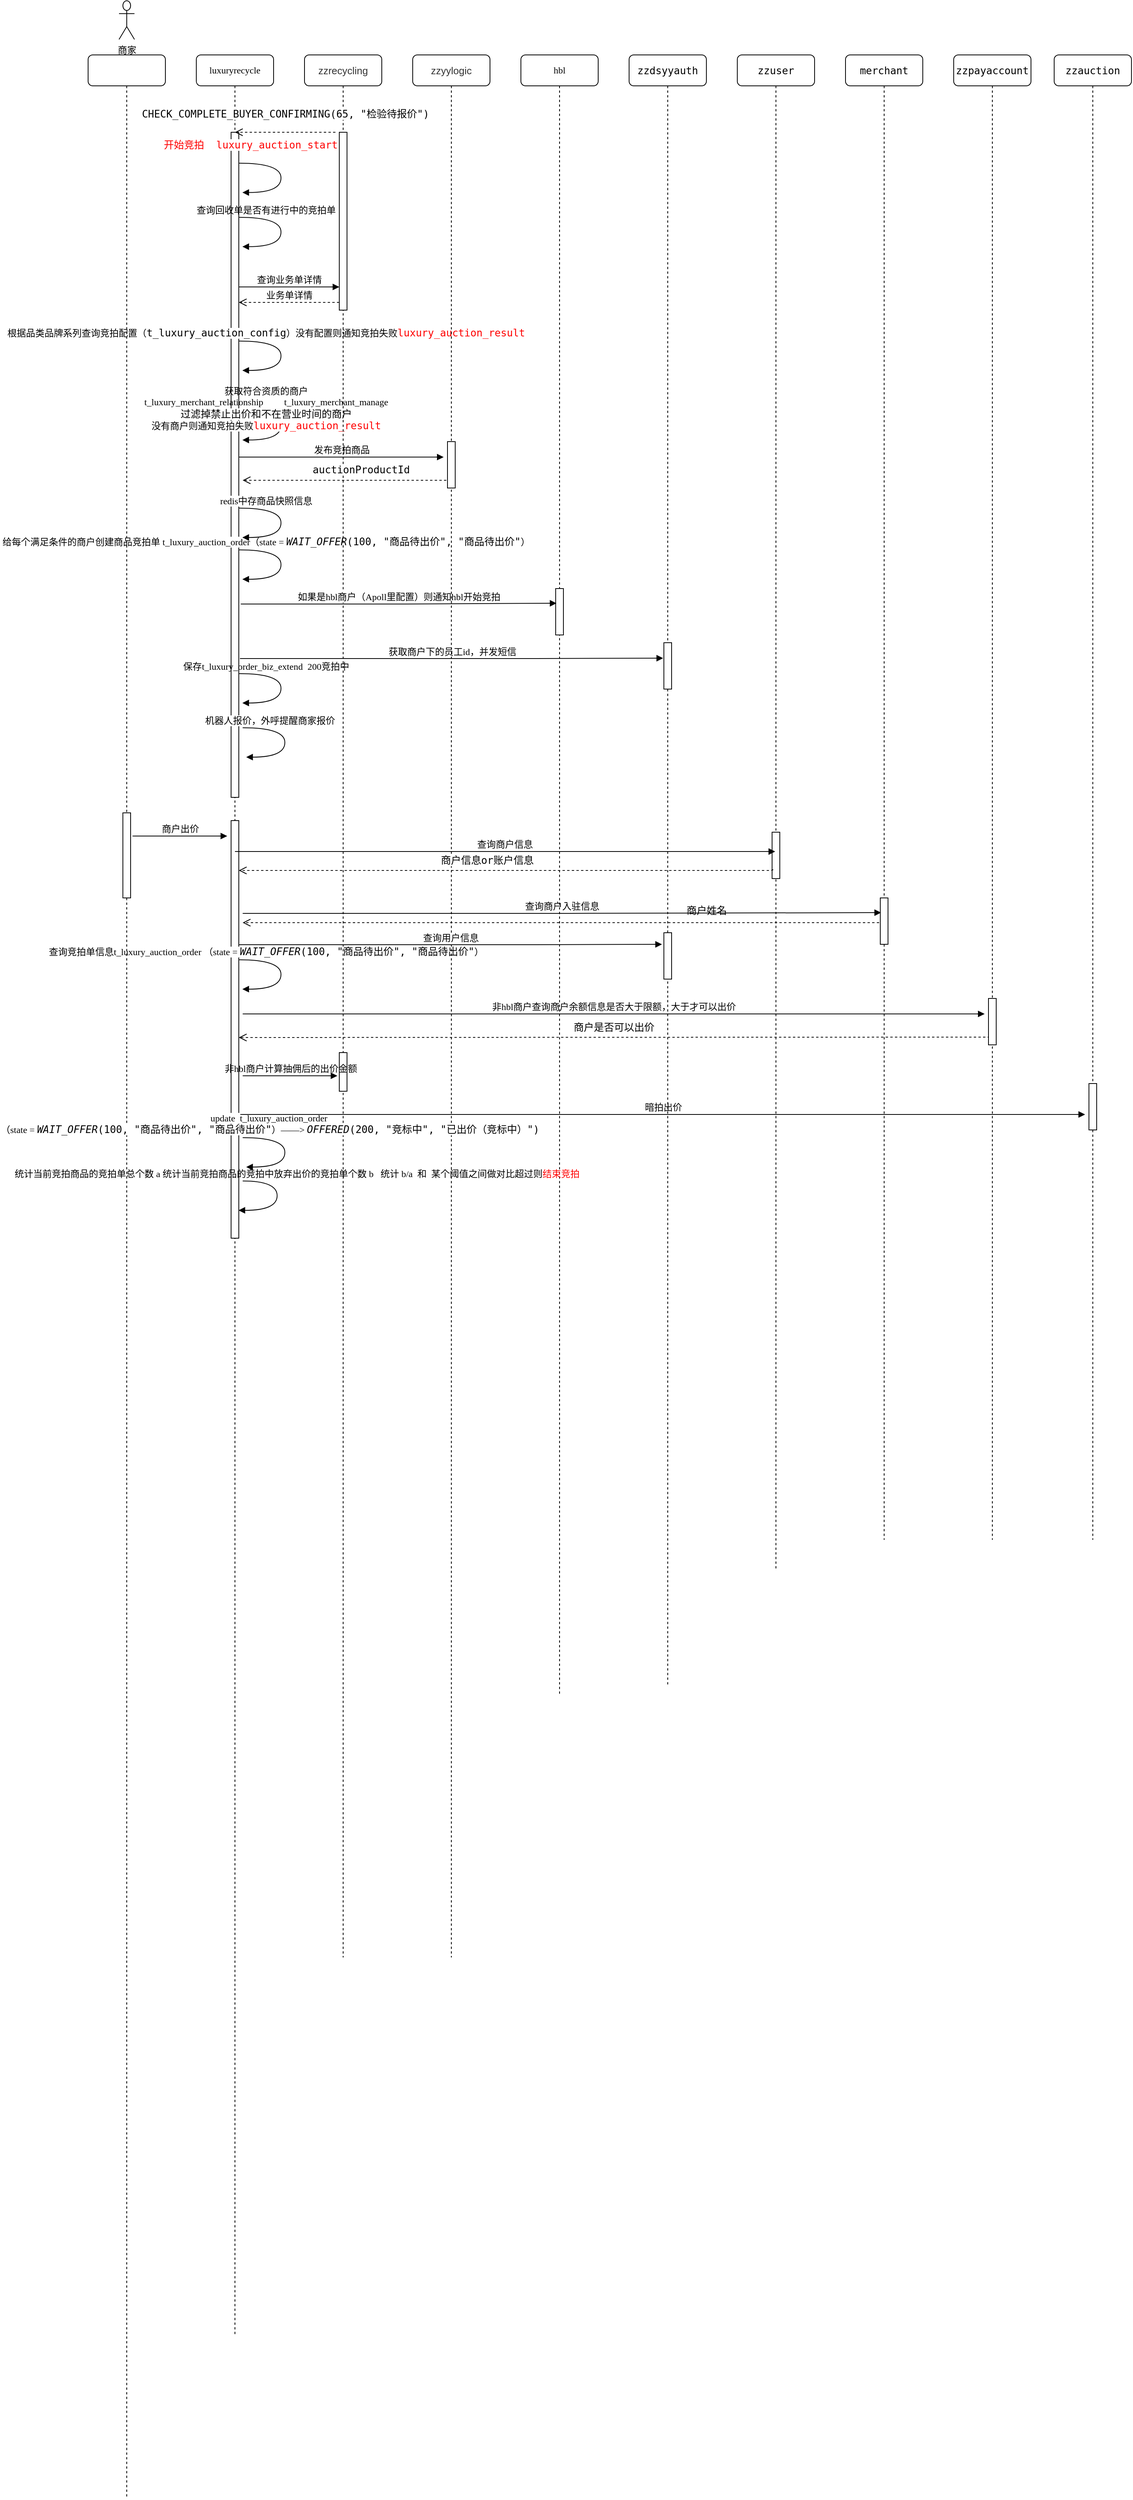 <mxfile version="25.0.3">
  <diagram name="Page-1" id="13e1069c-82ec-6db2-03f1-153e76fe0fe0">
    <mxGraphModel dx="2366" dy="650" grid="1" gridSize="10" guides="1" tooltips="1" connect="1" arrows="1" fold="1" page="1" pageScale="1" pageWidth="1100" pageHeight="850" background="none" math="0" shadow="0">
      <root>
        <mxCell id="0" />
        <mxCell id="1" parent="0" />
        <mxCell id="7baba1c4bc27f4b0-2" value="luxuryrecycle" style="shape=umlLifeline;perimeter=lifelinePerimeter;whiteSpace=wrap;html=1;container=1;collapsible=0;recursiveResize=0;outlineConnect=0;rounded=1;shadow=0;comic=0;labelBackgroundColor=none;strokeWidth=1;fontFamily=Verdana;fontSize=12;align=center;" parent="1" vertex="1">
          <mxGeometry x="120" y="80" width="100" height="2950" as="geometry" />
        </mxCell>
        <mxCell id="7baba1c4bc27f4b0-10" value="" style="html=1;points=[];perimeter=orthogonalPerimeter;rounded=0;shadow=0;comic=0;labelBackgroundColor=none;strokeWidth=1;fontFamily=Verdana;fontSize=12;align=center;" parent="7baba1c4bc27f4b0-2" vertex="1">
          <mxGeometry x="45" y="100" width="10" height="860" as="geometry" />
        </mxCell>
        <mxCell id="7baba1c4bc27f4b0-35" value="查询回收单是否有进行中的竞拍单" style="html=1;verticalAlign=bottom;endArrow=block;labelBackgroundColor=none;fontFamily=Verdana;fontSize=12;elbow=vertical;edgeStyle=orthogonalEdgeStyle;curved=1;entryX=1;entryY=0.286;entryPerimeter=0;exitX=1.038;exitY=0.345;exitPerimeter=0;" parent="7baba1c4bc27f4b0-2" edge="1">
          <mxGeometry x="-0.509" relative="1" as="geometry">
            <mxPoint x="55.0" y="210.0" as="sourcePoint" />
            <mxPoint x="59.62" y="247.92" as="targetPoint" />
            <Array as="points">
              <mxPoint x="109.62" y="209.9" />
              <mxPoint x="109.62" y="247.9" />
            </Array>
            <mxPoint as="offset" />
          </mxGeometry>
        </mxCell>
        <mxCell id="wZEFfsgulWvUyu0J_CY3-9" value="&lt;span style=&quot;background-color: rgb(255, 255, 255);&quot;&gt;根据品类品牌系列查询竞拍配置（&lt;span style=&quot;font-family: &amp;quot;JetBrains Mono&amp;quot;, monospace; font-size: 9.8pt;&quot;&gt;t_luxury_auction_config&lt;/span&gt;）没有配置则通知竞拍失败&lt;/span&gt;&lt;span style=&quot;font-family: &amp;quot;JetBrains Mono&amp;quot;, monospace; font-size: 9.8pt; background-color: rgb(255, 255, 255);&quot;&gt;&lt;font style=&quot;&quot; color=&quot;#ff0000&quot;&gt;luxury_auction_result&lt;/font&gt;&lt;/span&gt;" style="html=1;verticalAlign=bottom;endArrow=block;labelBackgroundColor=none;fontFamily=Verdana;fontSize=12;elbow=vertical;edgeStyle=orthogonalEdgeStyle;curved=1;entryX=1;entryY=0.286;entryPerimeter=0;exitX=1.038;exitY=0.345;exitPerimeter=0;" edge="1" parent="7baba1c4bc27f4b0-2">
          <mxGeometry x="-0.509" relative="1" as="geometry">
            <mxPoint x="55.0" y="370.04" as="sourcePoint" />
            <mxPoint x="59.62" y="407.96" as="targetPoint" />
            <Array as="points">
              <mxPoint x="109.62" y="369.94" />
              <mxPoint x="109.62" y="407.94" />
            </Array>
            <mxPoint as="offset" />
          </mxGeometry>
        </mxCell>
        <mxCell id="wZEFfsgulWvUyu0J_CY3-10" value="&lt;div style=&quot;&quot;&gt;&lt;pre style=&quot;font-family: &amp;quot;JetBrains Mono&amp;quot;, monospace; font-size: 9.8pt;&quot;&gt;&lt;font style=&quot;background-color: rgb(255, 255, 255);&quot; color=&quot;#ff0000&quot;&gt;开始竞拍  luxury_auction_start&lt;/font&gt;&lt;/pre&gt;&lt;/div&gt;" style="html=1;verticalAlign=bottom;endArrow=block;labelBackgroundColor=none;fontFamily=Verdana;fontSize=12;elbow=vertical;edgeStyle=orthogonalEdgeStyle;curved=1;entryX=1;entryY=0.286;entryPerimeter=0;exitX=1.038;exitY=0.345;exitPerimeter=0;" edge="1" parent="7baba1c4bc27f4b0-2">
          <mxGeometry x="-0.789" relative="1" as="geometry">
            <mxPoint x="55.0" y="140.0" as="sourcePoint" />
            <mxPoint x="59.62" y="177.92" as="targetPoint" />
            <Array as="points">
              <mxPoint x="109.62" y="139.9" />
              <mxPoint x="109.62" y="177.9" />
            </Array>
            <mxPoint as="offset" />
          </mxGeometry>
        </mxCell>
        <mxCell id="wZEFfsgulWvUyu0J_CY3-11" value="业务单详情" style="html=1;verticalAlign=bottom;endArrow=open;dashed=1;endSize=8;labelBackgroundColor=none;fontFamily=Verdana;fontSize=12;edgeStyle=elbowEdgeStyle;elbow=vertical;" edge="1" parent="7baba1c4bc27f4b0-2">
          <mxGeometry relative="1" as="geometry">
            <mxPoint x="55" y="320" as="targetPoint" />
            <Array as="points">
              <mxPoint x="130" y="320" />
              <mxPoint x="160" y="320" />
            </Array>
            <mxPoint x="185" y="320" as="sourcePoint" />
          </mxGeometry>
        </mxCell>
        <mxCell id="wZEFfsgulWvUyu0J_CY3-12" value="获取符合资质的商户&lt;div&gt;t_luxury_merchant_relationship&amp;nbsp; &amp;nbsp; &amp;nbsp; &amp;nbsp; &amp;nbsp;t_luxury_merchant_manage&lt;/div&gt;&lt;div&gt;&lt;span style=&quot;background-color: rgb(255, 255, 255); font-family: Menlo-Regular, monospace; font-size: 9.8pt;&quot;&gt;过滤掉禁止出价和不在营业时间的商户&lt;/span&gt;&lt;/div&gt;&lt;div&gt;&lt;span style=&quot;background-color: rgb(255, 255, 255);&quot;&gt;没有商户则通知竞拍失败&lt;/span&gt;&lt;span style=&quot;font-family: &amp;quot;JetBrains Mono&amp;quot;, monospace; font-size: 9.8pt; background-color: rgb(255, 255, 255);&quot;&gt;&lt;font color=&quot;#ff0000&quot;&gt;luxury_auction_result&lt;/font&gt;&lt;/span&gt;&lt;span style=&quot;background-color: rgb(255, 255, 255); font-family: Menlo-Regular, monospace; font-size: 9.8pt;&quot;&gt;&lt;/span&gt;&lt;/div&gt;" style="html=1;verticalAlign=bottom;endArrow=block;labelBackgroundColor=none;fontFamily=Verdana;fontSize=12;elbow=vertical;edgeStyle=orthogonalEdgeStyle;curved=1;entryX=1;entryY=0.286;entryPerimeter=0;exitX=1.038;exitY=0.345;exitPerimeter=0;" edge="1" parent="7baba1c4bc27f4b0-2">
          <mxGeometry x="0.574" y="-8" relative="1" as="geometry">
            <mxPoint x="55.0" y="460" as="sourcePoint" />
            <mxPoint x="59.62" y="497.92" as="targetPoint" />
            <Array as="points">
              <mxPoint x="109.62" y="459.9" />
              <mxPoint x="109.62" y="497.9" />
            </Array>
            <mxPoint as="offset" />
          </mxGeometry>
        </mxCell>
        <mxCell id="wZEFfsgulWvUyu0J_CY3-14" value="发布竞拍商品" style="html=1;verticalAlign=bottom;endArrow=block;labelBackgroundColor=none;fontFamily=Verdana;fontSize=12;edgeStyle=elbowEdgeStyle;elbow=horizontal;" edge="1" parent="7baba1c4bc27f4b0-2">
          <mxGeometry relative="1" as="geometry">
            <mxPoint x="55" y="520" as="sourcePoint" />
            <mxPoint x="320" y="520" as="targetPoint" />
          </mxGeometry>
        </mxCell>
        <mxCell id="wZEFfsgulWvUyu0J_CY3-20" value="&lt;span style=&quot;background-color: rgb(255, 255, 255);&quot;&gt;给每个满足条件的商户创建商品竞拍单&amp;nbsp;t_luxury_auction_order（state =&amp;nbsp;&lt;span style=&quot;font-family: &amp;quot;JetBrains Mono&amp;quot;, monospace; font-size: 9.8pt; font-style: italic;&quot;&gt;WAIT_OFFER&lt;/span&gt;&lt;span style=&quot;font-family: &amp;quot;JetBrains Mono&amp;quot;, monospace; font-size: 9.8pt;&quot;&gt;(&lt;/span&gt;&lt;span style=&quot;font-family: &amp;quot;JetBrains Mono&amp;quot;, monospace; font-size: 9.8pt;&quot;&gt;100&lt;/span&gt;&lt;span style=&quot;font-family: &amp;quot;JetBrains Mono&amp;quot;, monospace; font-size: 9.8pt;&quot;&gt;, &lt;/span&gt;&lt;span style=&quot;font-family: &amp;quot;JetBrains Mono&amp;quot;, monospace; font-size: 9.8pt;&quot;&gt;&quot;&lt;/span&gt;&lt;span style=&quot;font-size: 9.8pt; font-family: Menlo-Regular, monospace;&quot;&gt;商品待出价&lt;/span&gt;&lt;span style=&quot;font-family: &amp;quot;JetBrains Mono&amp;quot;, monospace; font-size: 9.8pt;&quot;&gt;&quot;&lt;/span&gt;&lt;span style=&quot;font-family: &amp;quot;JetBrains Mono&amp;quot;, monospace; font-size: 9.8pt;&quot;&gt;, &lt;/span&gt;&lt;span style=&quot;font-family: &amp;quot;JetBrains Mono&amp;quot;, monospace; font-size: 9.8pt;&quot;&gt;&quot;&lt;/span&gt;&lt;span style=&quot;font-size: 9.8pt; font-family: Menlo-Regular, monospace;&quot;&gt;商品待出价&lt;/span&gt;&lt;span style=&quot;font-family: &amp;quot;JetBrains Mono&amp;quot;, monospace; font-size: 9.8pt;&quot;&gt;&quot;&lt;/span&gt;）&lt;/span&gt;" style="html=1;verticalAlign=bottom;endArrow=block;labelBackgroundColor=none;fontFamily=Verdana;fontSize=12;elbow=vertical;edgeStyle=orthogonalEdgeStyle;curved=1;entryX=1;entryY=0.286;entryPerimeter=0;exitX=1.038;exitY=0.345;exitPerimeter=0;" edge="1" parent="7baba1c4bc27f4b0-2">
          <mxGeometry x="-0.509" relative="1" as="geometry">
            <mxPoint x="55.0" y="640.04" as="sourcePoint" />
            <mxPoint x="59.62" y="677.96" as="targetPoint" />
            <Array as="points">
              <mxPoint x="109.62" y="639.94" />
              <mxPoint x="109.62" y="677.94" />
            </Array>
            <mxPoint as="offset" />
          </mxGeometry>
        </mxCell>
        <mxCell id="wZEFfsgulWvUyu0J_CY3-30" value="&lt;span style=&quot;background-color: rgb(255, 255, 255);&quot;&gt;保存&lt;/span&gt;t_luxury_order_biz_extend&amp;nbsp; 200竞拍中" style="html=1;verticalAlign=bottom;endArrow=block;labelBackgroundColor=none;fontFamily=Verdana;fontSize=12;elbow=vertical;edgeStyle=orthogonalEdgeStyle;curved=1;entryX=1;entryY=0.286;entryPerimeter=0;exitX=1.038;exitY=0.345;exitPerimeter=0;" edge="1" parent="7baba1c4bc27f4b0-2">
          <mxGeometry x="-0.509" relative="1" as="geometry">
            <mxPoint x="55.0" y="800.04" as="sourcePoint" />
            <mxPoint x="59.62" y="837.96" as="targetPoint" />
            <Array as="points">
              <mxPoint x="109.62" y="799.94" />
              <mxPoint x="109.62" y="837.94" />
            </Array>
            <mxPoint as="offset" />
          </mxGeometry>
        </mxCell>
        <mxCell id="wZEFfsgulWvUyu0J_CY3-33" value="商户出价" style="html=1;verticalAlign=bottom;endArrow=block;labelBackgroundColor=none;fontFamily=Verdana;fontSize=12;edgeStyle=elbowEdgeStyle;elbow=horizontal;" edge="1" parent="7baba1c4bc27f4b0-2">
          <mxGeometry relative="1" as="geometry">
            <mxPoint x="-82.5" y="1010" as="sourcePoint" />
            <mxPoint x="40" y="1010" as="targetPoint" />
          </mxGeometry>
        </mxCell>
        <mxCell id="wZEFfsgulWvUyu0J_CY3-34" value="" style="html=1;points=[];perimeter=orthogonalPerimeter;rounded=0;shadow=0;comic=0;labelBackgroundColor=none;strokeWidth=1;fontFamily=Verdana;fontSize=12;align=center;" vertex="1" parent="7baba1c4bc27f4b0-2">
          <mxGeometry x="45" y="990" width="10" height="540" as="geometry" />
        </mxCell>
        <mxCell id="wZEFfsgulWvUyu0J_CY3-41" value="&lt;span style=&quot;background-color: rgb(255, 255, 255);&quot;&gt;查询竞拍单信息&lt;/span&gt;t_luxury_auction_order&amp;nbsp;&lt;span style=&quot;background-color: rgb(255, 255, 255);&quot;&gt;（state =&amp;nbsp;&lt;/span&gt;&lt;span style=&quot;font-family: &amp;quot;JetBrains Mono&amp;quot;, monospace; font-size: 9.8pt; font-style: italic;&quot;&gt;WAIT_OFFER&lt;/span&gt;&lt;span style=&quot;font-family: &amp;quot;JetBrains Mono&amp;quot;, monospace; font-size: 9.8pt;&quot;&gt;(&lt;/span&gt;&lt;span style=&quot;font-family: &amp;quot;JetBrains Mono&amp;quot;, monospace; font-size: 9.8pt;&quot;&gt;100&lt;/span&gt;&lt;span style=&quot;font-family: &amp;quot;JetBrains Mono&amp;quot;, monospace; font-size: 9.8pt;&quot;&gt;,&amp;nbsp;&lt;/span&gt;&lt;span style=&quot;font-family: &amp;quot;JetBrains Mono&amp;quot;, monospace; font-size: 9.8pt;&quot;&gt;&quot;&lt;/span&gt;&lt;span style=&quot;font-size: 9.8pt; font-family: Menlo-Regular, monospace;&quot;&gt;商品待出价&lt;/span&gt;&lt;span style=&quot;font-family: &amp;quot;JetBrains Mono&amp;quot;, monospace; font-size: 9.8pt;&quot;&gt;&quot;&lt;/span&gt;&lt;span style=&quot;font-family: &amp;quot;JetBrains Mono&amp;quot;, monospace; font-size: 9.8pt;&quot;&gt;,&amp;nbsp;&lt;/span&gt;&lt;span style=&quot;font-family: &amp;quot;JetBrains Mono&amp;quot;, monospace; font-size: 9.8pt;&quot;&gt;&quot;&lt;/span&gt;&lt;span style=&quot;font-size: 9.8pt; font-family: Menlo-Regular, monospace;&quot;&gt;商品待出价&lt;/span&gt;&lt;span style=&quot;font-family: &amp;quot;JetBrains Mono&amp;quot;, monospace; font-size: 9.8pt;&quot;&gt;&quot;&lt;/span&gt;&lt;span style=&quot;background-color: rgb(255, 255, 255);&quot;&gt;）&lt;/span&gt;" style="html=1;verticalAlign=bottom;endArrow=block;labelBackgroundColor=none;fontFamily=Verdana;fontSize=12;elbow=vertical;edgeStyle=orthogonalEdgeStyle;curved=1;entryX=1;entryY=0.286;entryPerimeter=0;exitX=1.038;exitY=0.345;exitPerimeter=0;" edge="1" parent="7baba1c4bc27f4b0-2">
          <mxGeometry x="-0.509" relative="1" as="geometry">
            <mxPoint x="55.0" y="1170.04" as="sourcePoint" />
            <mxPoint x="59.62" y="1207.96" as="targetPoint" />
            <Array as="points">
              <mxPoint x="109.62" y="1169.94" />
              <mxPoint x="109.62" y="1207.94" />
            </Array>
            <mxPoint as="offset" />
          </mxGeometry>
        </mxCell>
        <mxCell id="7baba1c4bc27f4b0-4" value="hbl" style="shape=umlLifeline;perimeter=lifelinePerimeter;whiteSpace=wrap;html=1;container=1;collapsible=0;recursiveResize=0;outlineConnect=0;rounded=1;shadow=0;comic=0;labelBackgroundColor=none;strokeWidth=1;fontFamily=Verdana;fontSize=12;align=center;" parent="1" vertex="1">
          <mxGeometry x="540" y="80" width="100" height="2120" as="geometry" />
        </mxCell>
        <mxCell id="wZEFfsgulWvUyu0J_CY3-22" value="" style="html=1;points=[];perimeter=orthogonalPerimeter;rounded=0;shadow=0;comic=0;labelBackgroundColor=none;strokeWidth=1;fontFamily=Verdana;fontSize=12;align=center;" vertex="1" parent="7baba1c4bc27f4b0-4">
          <mxGeometry x="45" y="690" width="10" height="60" as="geometry" />
        </mxCell>
        <mxCell id="wZEFfsgulWvUyu0J_CY3-27" value="&lt;span style=&quot;background-color: rgb(255, 255, 255);&quot;&gt;获取商户下的员工id，并发短信&lt;/span&gt;" style="html=1;verticalAlign=bottom;endArrow=block;labelBackgroundColor=none;fontFamily=Verdana;fontSize=12;edgeStyle=elbowEdgeStyle;elbow=horizontal;" edge="1" parent="7baba1c4bc27f4b0-4">
          <mxGeometry relative="1" as="geometry">
            <mxPoint x="-363.5" y="780.5" as="sourcePoint" />
            <mxPoint x="184" y="780" as="targetPoint" />
            <Array as="points">
              <mxPoint x="10" y="750" />
            </Array>
          </mxGeometry>
        </mxCell>
        <mxCell id="wZEFfsgulWvUyu0J_CY3-45" value="&lt;div style=&quot;&quot;&gt;&lt;pre style=&quot;font-family: &amp;quot;JetBrains Mono&amp;quot;, monospace; font-size: 9.8pt;&quot;&gt;&lt;span style=&quot;background-color: rgb(255, 255, 255);&quot;&gt;商户姓名&lt;/span&gt;&lt;/pre&gt;&lt;/div&gt;" style="html=1;verticalAlign=bottom;endArrow=open;dashed=1;endSize=8;labelBackgroundColor=none;fontFamily=Verdana;fontSize=12;edgeStyle=elbowEdgeStyle;elbow=vertical;" edge="1" parent="7baba1c4bc27f4b0-4" source="7baba1c4bc27f4b0-7">
          <mxGeometry x="-0.447" y="8" relative="1" as="geometry">
            <mxPoint x="-360" y="1121.5" as="targetPoint" />
            <Array as="points">
              <mxPoint x="450" y="1122" />
              <mxPoint x="-290" y="1111.5" />
              <mxPoint x="-260" y="1111.5" />
            </Array>
            <mxPoint x="331" y="1120" as="sourcePoint" />
            <mxPoint as="offset" />
          </mxGeometry>
        </mxCell>
        <mxCell id="wZEFfsgulWvUyu0J_CY3-48" value="&lt;div style=&quot;&quot;&gt;&lt;pre style=&quot;font-family: &amp;quot;JetBrains Mono&amp;quot;, monospace; font-size: 9.8pt;&quot;&gt;&lt;span style=&quot;background-color: rgb(255, 255, 255);&quot;&gt;商户是否可以出价&lt;/span&gt;&lt;/pre&gt;&lt;/div&gt;" style="html=1;verticalAlign=bottom;endArrow=open;dashed=1;endSize=8;labelBackgroundColor=none;fontFamily=Verdana;fontSize=12;edgeStyle=elbowEdgeStyle;elbow=vertical;exitX=0.2;exitY=0.833;exitDx=0;exitDy=0;exitPerimeter=0;" edge="1" parent="7baba1c4bc27f4b0-4" source="wZEFfsgulWvUyu0J_CY3-43">
          <mxGeometry x="0.002" y="10" relative="1" as="geometry">
            <mxPoint x="-365" y="1270" as="targetPoint" />
            <Array as="points">
              <mxPoint x="445" y="1270.5" />
              <mxPoint x="-295" y="1260" />
              <mxPoint x="-265" y="1260" />
            </Array>
            <mxPoint x="465" y="1270.5" as="sourcePoint" />
            <mxPoint as="offset" />
          </mxGeometry>
        </mxCell>
        <mxCell id="7baba1c4bc27f4b0-5" value="&lt;div style=&quot;&quot;&gt;&lt;pre style=&quot;font-family: &amp;quot;JetBrains Mono&amp;quot;, monospace; font-size: 9.8pt;&quot;&gt;&lt;span style=&quot;background-color: rgb(255, 255, 255);&quot;&gt;zzdsyyauth&lt;/span&gt;&lt;/pre&gt;&lt;/div&gt;" style="shape=umlLifeline;perimeter=lifelinePerimeter;whiteSpace=wrap;html=1;container=1;collapsible=0;recursiveResize=0;outlineConnect=0;rounded=1;shadow=0;comic=0;labelBackgroundColor=none;strokeWidth=1;fontFamily=Verdana;fontSize=12;align=center;" parent="1" vertex="1">
          <mxGeometry x="680" y="80" width="100" height="2110" as="geometry" />
        </mxCell>
        <mxCell id="wZEFfsgulWvUyu0J_CY3-26" value="" style="html=1;points=[];perimeter=orthogonalPerimeter;rounded=0;shadow=0;comic=0;labelBackgroundColor=none;strokeWidth=1;fontFamily=Verdana;fontSize=12;align=center;" vertex="1" parent="7baba1c4bc27f4b0-5">
          <mxGeometry x="45" y="760" width="10" height="60" as="geometry" />
        </mxCell>
        <mxCell id="wZEFfsgulWvUyu0J_CY3-39" value="" style="html=1;points=[];perimeter=orthogonalPerimeter;rounded=0;shadow=0;comic=0;labelBackgroundColor=none;strokeWidth=1;fontFamily=Verdana;fontSize=12;align=center;" vertex="1" parent="7baba1c4bc27f4b0-5">
          <mxGeometry x="45" y="1135" width="10" height="60" as="geometry" />
        </mxCell>
        <mxCell id="wZEFfsgulWvUyu0J_CY3-44" value="非hbl商户查询商户余额信息是否大于限额，大于才可以出价" style="html=1;verticalAlign=bottom;endArrow=block;labelBackgroundColor=none;fontFamily=Verdana;fontSize=12;edgeStyle=elbowEdgeStyle;elbow=horizontal;" edge="1" parent="7baba1c4bc27f4b0-5">
          <mxGeometry relative="1" as="geometry">
            <mxPoint x="-500" y="1240" as="sourcePoint" />
            <mxPoint x="460" y="1240" as="targetPoint" />
          </mxGeometry>
        </mxCell>
        <mxCell id="7baba1c4bc27f4b0-6" value="&lt;div style=&quot;&quot;&gt;&lt;pre style=&quot;font-family: &amp;quot;JetBrains Mono&amp;quot;, monospace; font-size: 9.8pt;&quot;&gt;&lt;span style=&quot;background-color: rgb(255, 255, 255);&quot;&gt;zzuser&lt;/span&gt;&lt;/pre&gt;&lt;/div&gt;" style="shape=umlLifeline;perimeter=lifelinePerimeter;whiteSpace=wrap;html=1;container=1;collapsible=0;recursiveResize=0;outlineConnect=0;rounded=1;shadow=0;comic=0;labelBackgroundColor=none;strokeWidth=1;fontFamily=Verdana;fontSize=12;align=center;" parent="1" vertex="1">
          <mxGeometry x="820" y="80" width="100" height="1960" as="geometry" />
        </mxCell>
        <mxCell id="wZEFfsgulWvUyu0J_CY3-32" value="" style="html=1;points=[];perimeter=orthogonalPerimeter;rounded=0;shadow=0;comic=0;labelBackgroundColor=none;strokeWidth=1;fontFamily=Verdana;fontSize=12;align=center;" vertex="1" parent="7baba1c4bc27f4b0-6">
          <mxGeometry x="45" y="1005" width="10" height="60" as="geometry" />
        </mxCell>
        <mxCell id="wZEFfsgulWvUyu0J_CY3-53" value="暗拍出价" style="html=1;verticalAlign=bottom;endArrow=block;labelBackgroundColor=none;fontFamily=Verdana;fontSize=12;edgeStyle=elbowEdgeStyle;elbow=horizontal;" edge="1" parent="7baba1c4bc27f4b0-6">
          <mxGeometry relative="1" as="geometry">
            <mxPoint x="-643" y="1370" as="sourcePoint" />
            <mxPoint x="450" y="1370" as="targetPoint" />
          </mxGeometry>
        </mxCell>
        <mxCell id="7baba1c4bc27f4b0-7" value="&lt;div style=&quot;&quot;&gt;&lt;pre style=&quot;font-family: &amp;quot;JetBrains Mono&amp;quot;, monospace; font-size: 9.8pt;&quot;&gt;&lt;span style=&quot;background-color: rgb(255, 255, 255);&quot;&gt;merchant&lt;/span&gt;&lt;/pre&gt;&lt;/div&gt;" style="shape=umlLifeline;perimeter=lifelinePerimeter;whiteSpace=wrap;html=1;container=1;collapsible=0;recursiveResize=0;outlineConnect=0;rounded=1;shadow=0;comic=0;labelBackgroundColor=none;strokeWidth=1;fontFamily=Verdana;fontSize=12;align=center;" parent="1" vertex="1">
          <mxGeometry x="960" y="80" width="100" height="1920" as="geometry" />
        </mxCell>
        <mxCell id="wZEFfsgulWvUyu0J_CY3-36" value="" style="html=1;points=[];perimeter=orthogonalPerimeter;rounded=0;shadow=0;comic=0;labelBackgroundColor=none;strokeWidth=1;fontFamily=Verdana;fontSize=12;align=center;" vertex="1" parent="7baba1c4bc27f4b0-7">
          <mxGeometry x="45" y="1090" width="10" height="60" as="geometry" />
        </mxCell>
        <mxCell id="7baba1c4bc27f4b0-8" value="" style="shape=umlLifeline;perimeter=lifelinePerimeter;whiteSpace=wrap;html=1;container=1;collapsible=0;recursiveResize=0;outlineConnect=0;rounded=1;shadow=0;comic=0;labelBackgroundColor=none;strokeWidth=1;fontFamily=Verdana;fontSize=12;align=center;" parent="1" vertex="1">
          <mxGeometry x="-20" y="80" width="100" height="3160" as="geometry" />
        </mxCell>
        <mxCell id="7baba1c4bc27f4b0-9" value="" style="html=1;points=[];perimeter=orthogonalPerimeter;rounded=0;shadow=0;comic=0;labelBackgroundColor=none;strokeWidth=1;fontFamily=Verdana;fontSize=12;align=center;" parent="7baba1c4bc27f4b0-8" vertex="1">
          <mxGeometry x="45" y="980" width="10" height="110" as="geometry" />
        </mxCell>
        <mxCell id="wZEFfsgulWvUyu0J_CY3-1" value="商家" style="shape=umlActor;verticalLabelPosition=bottom;verticalAlign=top;html=1;" vertex="1" parent="1">
          <mxGeometry x="20" y="10" width="20" height="50" as="geometry" />
        </mxCell>
        <mxCell id="wZEFfsgulWvUyu0J_CY3-4" value="&lt;span style=&quot;color: rgb(50, 50, 50); font-family: &amp;quot;Microsoft YaHei&amp;quot;, 微软雅黑, Arial; font-size: 13px; background-color: rgba(255, 255, 255, 0.01);&quot;&gt;zzrecycling&lt;/span&gt;" style="shape=umlLifeline;perimeter=lifelinePerimeter;whiteSpace=wrap;html=1;container=1;collapsible=0;recursiveResize=0;outlineConnect=0;rounded=1;shadow=0;comic=0;labelBackgroundColor=none;strokeWidth=1;fontFamily=Verdana;fontSize=12;align=center;" vertex="1" parent="1">
          <mxGeometry x="260" y="80" width="100" height="2460" as="geometry" />
        </mxCell>
        <mxCell id="wZEFfsgulWvUyu0J_CY3-5" value="" style="html=1;points=[];perimeter=orthogonalPerimeter;rounded=0;shadow=0;comic=0;labelBackgroundColor=none;strokeWidth=1;fontFamily=Verdana;fontSize=12;align=center;" vertex="1" parent="wZEFfsgulWvUyu0J_CY3-4">
          <mxGeometry x="45" y="100" width="10" height="230" as="geometry" />
        </mxCell>
        <mxCell id="7baba1c4bc27f4b0-17" value="查询业务单详情" style="html=1;verticalAlign=bottom;endArrow=block;labelBackgroundColor=none;fontFamily=Verdana;fontSize=12;edgeStyle=elbowEdgeStyle;elbow=vertical;" parent="wZEFfsgulWvUyu0J_CY3-4" edge="1">
          <mxGeometry relative="1" as="geometry">
            <mxPoint x="-85" y="300" as="sourcePoint" />
            <Array as="points">
              <mxPoint x="-80" y="300" />
            </Array>
            <mxPoint x="45" y="300" as="targetPoint" />
          </mxGeometry>
        </mxCell>
        <mxCell id="wZEFfsgulWvUyu0J_CY3-18" value="&lt;div style=&quot;&quot;&gt;&lt;pre style=&quot;font-family: &amp;quot;JetBrains Mono&amp;quot;, monospace; font-size: 9.8pt;&quot;&gt;&lt;span style=&quot;background-color: rgb(255, 255, 255);&quot;&gt;auctionProductId&lt;/span&gt;&lt;/pre&gt;&lt;/div&gt;" style="html=1;verticalAlign=bottom;endArrow=open;dashed=1;endSize=8;labelBackgroundColor=none;fontFamily=Verdana;fontSize=12;edgeStyle=elbowEdgeStyle;elbow=vertical;" edge="1" parent="wZEFfsgulWvUyu0J_CY3-4" source="wZEFfsgulWvUyu0J_CY3-15">
          <mxGeometry x="-0.129" y="10" relative="1" as="geometry">
            <mxPoint x="-80" y="550" as="targetPoint" />
            <Array as="points">
              <mxPoint x="150" y="550" />
              <mxPoint x="-10" y="540" />
              <mxPoint x="20" y="540" />
            </Array>
            <mxPoint x="45" y="540" as="sourcePoint" />
            <mxPoint x="1" as="offset" />
          </mxGeometry>
        </mxCell>
        <mxCell id="wZEFfsgulWvUyu0J_CY3-24" value="&lt;span style=&quot;background-color: rgb(255, 255, 255);&quot;&gt;如果是hbl商户（Apoll里配置）则通知hbl开始竞拍&lt;/span&gt;" style="html=1;verticalAlign=bottom;endArrow=block;labelBackgroundColor=none;fontFamily=Verdana;fontSize=12;edgeStyle=elbowEdgeStyle;elbow=horizontal;entryX=0.1;entryY=0.317;entryDx=0;entryDy=0;entryPerimeter=0;" edge="1" parent="wZEFfsgulWvUyu0J_CY3-4" target="wZEFfsgulWvUyu0J_CY3-22">
          <mxGeometry relative="1" as="geometry">
            <mxPoint x="-82.5" y="710" as="sourcePoint" />
            <mxPoint x="182.5" y="710" as="targetPoint" />
          </mxGeometry>
        </mxCell>
        <mxCell id="wZEFfsgulWvUyu0J_CY3-35" value="查询商户信息" style="html=1;verticalAlign=bottom;endArrow=block;labelBackgroundColor=none;fontFamily=Verdana;fontSize=12;edgeStyle=elbowEdgeStyle;elbow=horizontal;entryX=0.4;entryY=0.417;entryDx=0;entryDy=0;entryPerimeter=0;" edge="1" parent="wZEFfsgulWvUyu0J_CY3-4" target="wZEFfsgulWvUyu0J_CY3-32">
          <mxGeometry relative="1" as="geometry">
            <mxPoint x="-90" y="1030" as="sourcePoint" />
            <mxPoint x="32.5" y="1030" as="targetPoint" />
          </mxGeometry>
        </mxCell>
        <mxCell id="wZEFfsgulWvUyu0J_CY3-38" value="查询商户入驻信息" style="html=1;verticalAlign=bottom;endArrow=block;labelBackgroundColor=none;fontFamily=Verdana;fontSize=12;edgeStyle=elbowEdgeStyle;elbow=horizontal;entryX=0.1;entryY=0.317;entryDx=0;entryDy=0;entryPerimeter=0;" edge="1" parent="wZEFfsgulWvUyu0J_CY3-4" target="wZEFfsgulWvUyu0J_CY3-36">
          <mxGeometry relative="1" as="geometry">
            <mxPoint x="-80" y="1110" as="sourcePoint" />
            <mxPoint x="619" y="1110" as="targetPoint" />
          </mxGeometry>
        </mxCell>
        <mxCell id="wZEFfsgulWvUyu0J_CY3-50" value="" style="html=1;points=[];perimeter=orthogonalPerimeter;rounded=0;shadow=0;comic=0;labelBackgroundColor=none;strokeWidth=1;fontFamily=Verdana;fontSize=12;align=center;" vertex="1" parent="wZEFfsgulWvUyu0J_CY3-4">
          <mxGeometry x="45" y="1290" width="10" height="50" as="geometry" />
        </mxCell>
        <mxCell id="wZEFfsgulWvUyu0J_CY3-7" value="&lt;pre style=&quot;font-size: 9.8pt; font-family: &amp;quot;JetBrains Mono&amp;quot;, monospace;&quot;&gt;&lt;span style=&quot;background-color: rgb(255, 255, 255);&quot;&gt;CHECK_COMPLETE_BUYER_CONFIRMING&lt;span style=&quot;font-size: 9.8pt; white-space-collapse: collapse;&quot;&gt;(&lt;/span&gt;&lt;span style=&quot;font-size: 9.8pt; white-space-collapse: collapse;&quot;&gt;65&lt;/span&gt;&lt;span style=&quot;font-size: 9.8pt; white-space-collapse: collapse;&quot;&gt;,&amp;nbsp;&lt;/span&gt;&lt;span style=&quot;font-size: 9.8pt; white-space-collapse: collapse;&quot;&gt;&quot;&lt;/span&gt;&lt;span style=&quot;font-size: 9.8pt; white-space-collapse: collapse; font-family: Menlo-Regular, monospace;&quot;&gt;检验待报价&lt;/span&gt;&lt;span style=&quot;font-size: 9.8pt; white-space-collapse: collapse;&quot;&gt;&quot;&lt;/span&gt;&lt;span style=&quot;font-size: 9.8pt; white-space-collapse: collapse;&quot;&gt;)&lt;/span&gt;&lt;/span&gt;&lt;/pre&gt;" style="html=1;verticalAlign=bottom;endArrow=open;dashed=1;endSize=8;labelBackgroundColor=none;fontFamily=Verdana;fontSize=12;edgeStyle=elbowEdgeStyle;elbow=horizontal;" edge="1" parent="1">
          <mxGeometry relative="1" as="geometry">
            <mxPoint x="170" y="180" as="targetPoint" />
            <Array as="points">
              <mxPoint x="245" y="180" />
              <mxPoint x="275" y="180" />
            </Array>
            <mxPoint x="300" y="180" as="sourcePoint" />
          </mxGeometry>
        </mxCell>
        <mxCell id="wZEFfsgulWvUyu0J_CY3-15" value="&lt;span style=&quot;color: rgb(50, 50, 50); font-family: &amp;quot;Microsoft YaHei&amp;quot;, 微软雅黑, Arial; font-size: 13px; background-color: rgba(255, 255, 255, 0.01);&quot;&gt;zzyylogic&lt;/span&gt;" style="shape=umlLifeline;perimeter=lifelinePerimeter;whiteSpace=wrap;html=1;container=1;collapsible=0;recursiveResize=0;outlineConnect=0;rounded=1;shadow=0;comic=0;labelBackgroundColor=none;strokeWidth=1;fontFamily=Verdana;fontSize=12;align=center;" vertex="1" parent="1">
          <mxGeometry x="400" y="80" width="100" height="2460" as="geometry" />
        </mxCell>
        <mxCell id="wZEFfsgulWvUyu0J_CY3-16" value="" style="html=1;points=[];perimeter=orthogonalPerimeter;rounded=0;shadow=0;comic=0;labelBackgroundColor=none;strokeWidth=1;fontFamily=Verdana;fontSize=12;align=center;" vertex="1" parent="wZEFfsgulWvUyu0J_CY3-15">
          <mxGeometry x="45" y="500" width="10" height="60" as="geometry" />
        </mxCell>
        <mxCell id="wZEFfsgulWvUyu0J_CY3-40" value="&lt;span style=&quot;background-color: rgb(255, 255, 255);&quot;&gt;查询用户信息&lt;/span&gt;" style="html=1;verticalAlign=bottom;endArrow=block;labelBackgroundColor=none;fontFamily=Verdana;fontSize=12;edgeStyle=elbowEdgeStyle;elbow=horizontal;" edge="1" parent="wZEFfsgulWvUyu0J_CY3-15">
          <mxGeometry relative="1" as="geometry">
            <mxPoint x="-225" y="1150.5" as="sourcePoint" />
            <mxPoint x="322.5" y="1150" as="targetPoint" />
            <Array as="points">
              <mxPoint x="148.5" y="1120" />
            </Array>
          </mxGeometry>
        </mxCell>
        <mxCell id="wZEFfsgulWvUyu0J_CY3-19" value="&lt;span style=&quot;background-color: rgb(255, 255, 255);&quot;&gt;redis中存商品快照信息&lt;/span&gt;" style="html=1;verticalAlign=bottom;endArrow=block;labelBackgroundColor=none;fontFamily=Verdana;fontSize=12;elbow=vertical;edgeStyle=orthogonalEdgeStyle;curved=1;entryX=1;entryY=0.286;entryPerimeter=0;exitX=1.038;exitY=0.345;exitPerimeter=0;" edge="1" parent="1">
          <mxGeometry x="-0.509" relative="1" as="geometry">
            <mxPoint x="175.0" y="666.04" as="sourcePoint" />
            <mxPoint x="179.62" y="703.96" as="targetPoint" />
            <Array as="points">
              <mxPoint x="229.62" y="665.94" />
              <mxPoint x="229.62" y="703.94" />
            </Array>
            <mxPoint as="offset" />
          </mxGeometry>
        </mxCell>
        <mxCell id="wZEFfsgulWvUyu0J_CY3-31" value="&lt;span style=&quot;background-color: rgb(255, 255, 255);&quot;&gt;机器人报价，外呼提醒商家报价&lt;/span&gt;" style="html=1;verticalAlign=bottom;endArrow=block;labelBackgroundColor=none;fontFamily=Verdana;fontSize=12;elbow=vertical;edgeStyle=orthogonalEdgeStyle;curved=1;entryX=1;entryY=0.286;entryPerimeter=0;exitX=1.038;exitY=0.345;exitPerimeter=0;" edge="1" parent="1">
          <mxGeometry x="-0.509" relative="1" as="geometry">
            <mxPoint x="180.0" y="950.04" as="sourcePoint" />
            <mxPoint x="184.62" y="987.96" as="targetPoint" />
            <Array as="points">
              <mxPoint x="234.62" y="949.94" />
              <mxPoint x="234.62" y="987.94" />
            </Array>
            <mxPoint as="offset" />
          </mxGeometry>
        </mxCell>
        <mxCell id="wZEFfsgulWvUyu0J_CY3-37" value="&lt;div style=&quot;&quot;&gt;&lt;pre style=&quot;font-family: &amp;quot;JetBrains Mono&amp;quot;, monospace; font-size: 9.8pt;&quot;&gt;&lt;span style=&quot;background-color: rgb(255, 255, 255);&quot;&gt;商户信息or账户信息&lt;/span&gt;&lt;/pre&gt;&lt;/div&gt;" style="html=1;verticalAlign=bottom;endArrow=open;dashed=1;endSize=8;labelBackgroundColor=none;fontFamily=Verdana;fontSize=12;edgeStyle=elbowEdgeStyle;elbow=vertical;exitX=0.1;exitY=0.8;exitDx=0;exitDy=0;exitPerimeter=0;" edge="1" parent="1" source="wZEFfsgulWvUyu0J_CY3-32">
          <mxGeometry x="0.073" y="10" relative="1" as="geometry">
            <mxPoint x="175" y="1134.5" as="targetPoint" />
            <Array as="points">
              <mxPoint x="405" y="1134.5" />
              <mxPoint x="245" y="1124.5" />
              <mxPoint x="275" y="1124.5" />
            </Array>
            <mxPoint x="790" y="1134.5" as="sourcePoint" />
            <mxPoint as="offset" />
          </mxGeometry>
        </mxCell>
        <mxCell id="wZEFfsgulWvUyu0J_CY3-42" value="&lt;div style=&quot;&quot;&gt;&lt;pre style=&quot;font-family: &amp;quot;JetBrains Mono&amp;quot;, monospace; font-size: 9.8pt;&quot;&gt;&lt;div style=&quot;&quot;&gt;&lt;pre style=&quot;font-family: &amp;quot;JetBrains Mono&amp;quot;, monospace; font-size: 9.8pt;&quot;&gt;&lt;span style=&quot;background-color: rgb(255, 255, 255);&quot;&gt;zzpayaccount&lt;/span&gt;&lt;/pre&gt;&lt;/div&gt;&lt;/pre&gt;&lt;/div&gt;" style="shape=umlLifeline;perimeter=lifelinePerimeter;whiteSpace=wrap;html=1;container=1;collapsible=0;recursiveResize=0;outlineConnect=0;rounded=1;shadow=0;comic=0;labelBackgroundColor=none;strokeWidth=1;fontFamily=Verdana;fontSize=12;align=center;" vertex="1" parent="1">
          <mxGeometry x="1100" y="80" width="100" height="1920" as="geometry" />
        </mxCell>
        <mxCell id="wZEFfsgulWvUyu0J_CY3-43" value="" style="html=1;points=[];perimeter=orthogonalPerimeter;rounded=0;shadow=0;comic=0;labelBackgroundColor=none;strokeWidth=1;fontFamily=Verdana;fontSize=12;align=center;" vertex="1" parent="wZEFfsgulWvUyu0J_CY3-42">
          <mxGeometry x="45" y="1220" width="10" height="60" as="geometry" />
        </mxCell>
        <mxCell id="wZEFfsgulWvUyu0J_CY3-49" value="非hbl商户计算抽佣后的出价金额" style="html=1;verticalAlign=bottom;endArrow=block;labelBackgroundColor=none;fontFamily=Verdana;fontSize=12;edgeStyle=elbowEdgeStyle;elbow=horizontal;" edge="1" parent="1">
          <mxGeometry relative="1" as="geometry">
            <mxPoint x="180" y="1400" as="sourcePoint" />
            <mxPoint x="302.5" y="1400" as="targetPoint" />
          </mxGeometry>
        </mxCell>
        <mxCell id="wZEFfsgulWvUyu0J_CY3-51" value="&lt;div style=&quot;&quot;&gt;&lt;pre style=&quot;font-family: &amp;quot;JetBrains Mono&amp;quot;, monospace; font-size: 9.8pt;&quot;&gt;&lt;div style=&quot;&quot;&gt;&lt;pre style=&quot;font-family: &amp;quot;JetBrains Mono&amp;quot;, monospace; font-size: 9.8pt;&quot;&gt;&lt;div style=&quot;&quot;&gt;&lt;pre style=&quot;font-family: &amp;quot;JetBrains Mono&amp;quot;, monospace; font-size: 9.8pt;&quot;&gt;&lt;span style=&quot;background-color: rgb(255, 255, 255);&quot;&gt;zzauction&lt;/span&gt;&lt;/pre&gt;&lt;/div&gt;&lt;/pre&gt;&lt;/div&gt;&lt;/pre&gt;&lt;/div&gt;" style="shape=umlLifeline;perimeter=lifelinePerimeter;whiteSpace=wrap;html=1;container=1;collapsible=0;recursiveResize=0;outlineConnect=0;rounded=1;shadow=0;comic=0;labelBackgroundColor=none;strokeWidth=1;fontFamily=Verdana;fontSize=12;align=center;" vertex="1" parent="1">
          <mxGeometry x="1230" y="80" width="100" height="1920" as="geometry" />
        </mxCell>
        <mxCell id="wZEFfsgulWvUyu0J_CY3-52" value="" style="html=1;points=[];perimeter=orthogonalPerimeter;rounded=0;shadow=0;comic=0;labelBackgroundColor=none;strokeWidth=1;fontFamily=Verdana;fontSize=12;align=center;" vertex="1" parent="wZEFfsgulWvUyu0J_CY3-51">
          <mxGeometry x="45" y="1330" width="10" height="60" as="geometry" />
        </mxCell>
        <mxCell id="wZEFfsgulWvUyu0J_CY3-67" value="&lt;span style=&quot;background-color: rgb(255, 255, 255);&quot;&gt;update&amp;nbsp;&amp;nbsp;&lt;/span&gt;t_luxury_auction_order&amp;nbsp;&lt;div&gt;&lt;span style=&quot;background-color: rgb(255, 255, 255);&quot;&gt;（state =&amp;nbsp;&lt;span style=&quot;font-family: &amp;quot;JetBrains Mono&amp;quot;, monospace; font-size: 9.8pt; font-style: italic;&quot;&gt;WAIT_OFFER&lt;/span&gt;&lt;span style=&quot;font-family: &amp;quot;JetBrains Mono&amp;quot;, monospace; font-size: 9.8pt;&quot;&gt;(&lt;/span&gt;&lt;span style=&quot;font-family: &amp;quot;JetBrains Mono&amp;quot;, monospace; font-size: 9.8pt;&quot;&gt;100&lt;/span&gt;&lt;span style=&quot;font-family: &amp;quot;JetBrains Mono&amp;quot;, monospace; font-size: 9.8pt;&quot;&gt;,&amp;nbsp;&lt;/span&gt;&lt;span style=&quot;font-family: &amp;quot;JetBrains Mono&amp;quot;, monospace; font-size: 9.8pt;&quot;&gt;&quot;&lt;/span&gt;&lt;span style=&quot;font-size: 9.8pt; font-family: Menlo-Regular, monospace;&quot;&gt;商品待出价&lt;/span&gt;&lt;span style=&quot;font-family: &amp;quot;JetBrains Mono&amp;quot;, monospace; font-size: 9.8pt;&quot;&gt;&quot;&lt;/span&gt;&lt;span style=&quot;font-family: &amp;quot;JetBrains Mono&amp;quot;, monospace; font-size: 9.8pt;&quot;&gt;,&amp;nbsp;&lt;/span&gt;&lt;span style=&quot;font-family: &amp;quot;JetBrains Mono&amp;quot;, monospace; font-size: 9.8pt;&quot;&gt;&quot;&lt;/span&gt;&lt;span style=&quot;font-size: 9.8pt; font-family: Menlo-Regular, monospace;&quot;&gt;商品待出价&lt;/span&gt;&lt;span style=&quot;font-family: &amp;quot;JetBrains Mono&amp;quot;, monospace; font-size: 9.8pt;&quot;&gt;&quot;&lt;/span&gt;）——&amp;gt;&amp;nbsp;&lt;span style=&quot;font-family: &amp;quot;JetBrains Mono&amp;quot;, monospace; font-size: 9.8pt; font-style: italic;&quot;&gt;OFFERED&lt;/span&gt;&lt;span style=&quot;font-family: &amp;quot;JetBrains Mono&amp;quot;, monospace; font-size: 9.8pt;&quot;&gt;(&lt;/span&gt;&lt;span style=&quot;font-family: &amp;quot;JetBrains Mono&amp;quot;, monospace; font-size: 9.8pt;&quot;&gt;200&lt;/span&gt;&lt;span style=&quot;font-family: &amp;quot;JetBrains Mono&amp;quot;, monospace; font-size: 9.8pt;&quot;&gt;, &lt;/span&gt;&lt;span style=&quot;font-family: &amp;quot;JetBrains Mono&amp;quot;, monospace; font-size: 9.8pt;&quot;&gt;&quot;&lt;/span&gt;&lt;span style=&quot;font-size: 9.8pt; font-family: Menlo-Regular, monospace;&quot;&gt;竞标中&lt;/span&gt;&lt;span style=&quot;font-family: &amp;quot;JetBrains Mono&amp;quot;, monospace; font-size: 9.8pt;&quot;&gt;&quot;&lt;/span&gt;&lt;span style=&quot;font-family: &amp;quot;JetBrains Mono&amp;quot;, monospace; font-size: 9.8pt;&quot;&gt;, &lt;/span&gt;&lt;span style=&quot;font-family: &amp;quot;JetBrains Mono&amp;quot;, monospace; font-size: 9.8pt;&quot;&gt;&quot;&lt;/span&gt;&lt;span style=&quot;font-size: 9.8pt; font-family: Menlo-Regular, monospace;&quot;&gt;已出价（竞标中）&lt;/span&gt;&lt;span style=&quot;font-family: &amp;quot;JetBrains Mono&amp;quot;, monospace; font-size: 9.8pt;&quot;&gt;&quot;&lt;/span&gt;&lt;span style=&quot;font-family: &amp;quot;JetBrains Mono&amp;quot;, monospace; font-size: 9.8pt;&quot;&gt;)&lt;/span&gt;&lt;/span&gt;&lt;/div&gt;" style="html=1;verticalAlign=bottom;endArrow=block;labelBackgroundColor=none;fontFamily=Verdana;fontSize=12;elbow=vertical;edgeStyle=orthogonalEdgeStyle;curved=1;entryX=1;entryY=0.286;entryPerimeter=0;exitX=1.038;exitY=0.345;exitPerimeter=0;" edge="1" parent="1">
          <mxGeometry x="-0.509" relative="1" as="geometry">
            <mxPoint x="180.0" y="1480.04" as="sourcePoint" />
            <mxPoint x="184.62" y="1517.96" as="targetPoint" />
            <Array as="points">
              <mxPoint x="234.62" y="1479.94" />
              <mxPoint x="234.62" y="1517.94" />
            </Array>
            <mxPoint as="offset" />
          </mxGeometry>
        </mxCell>
        <mxCell id="wZEFfsgulWvUyu0J_CY3-68" value="&lt;div&gt;统计当前竞拍商品的竞拍单总个数 a 统计当前竞拍商品的竞拍中放弃出价的竞拍单个数 b&amp;nbsp; &amp;nbsp;统计 b/a&amp;nbsp; 和&amp;nbsp; 某个阈值之间做对比超过则&lt;font color=&quot;#ff0000&quot;&gt;结束竞拍&lt;/font&gt;&lt;/div&gt;" style="html=1;verticalAlign=bottom;endArrow=block;labelBackgroundColor=none;fontFamily=Verdana;fontSize=12;elbow=vertical;edgeStyle=orthogonalEdgeStyle;curved=1;entryX=1;entryY=0.286;entryPerimeter=0;" edge="1" parent="1">
          <mxGeometry x="-0.327" y="25" relative="1" as="geometry">
            <mxPoint x="180" y="1536" as="sourcePoint" />
            <mxPoint x="174.62" y="1573.96" as="targetPoint" />
            <Array as="points">
              <mxPoint x="224.62" y="1535.94" />
              <mxPoint x="224.62" y="1573.94" />
            </Array>
            <mxPoint as="offset" />
          </mxGeometry>
        </mxCell>
      </root>
    </mxGraphModel>
  </diagram>
</mxfile>

